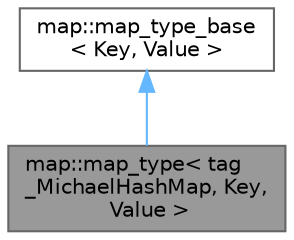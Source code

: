 digraph "map::map_type&lt; tag_MichaelHashMap, Key, Value &gt;"
{
 // LATEX_PDF_SIZE
  bgcolor="transparent";
  edge [fontname=Helvetica,fontsize=10,labelfontname=Helvetica,labelfontsize=10];
  node [fontname=Helvetica,fontsize=10,shape=box,height=0.2,width=0.4];
  Node1 [id="Node000001",label="map::map_type\< tag\l_MichaelHashMap, Key,\l Value \>",height=0.2,width=0.4,color="gray40", fillcolor="grey60", style="filled", fontcolor="black",tooltip=" "];
  Node2 -> Node1 [id="edge1_Node000001_Node000002",dir="back",color="steelblue1",style="solid",tooltip=" "];
  Node2 [id="Node000002",label="map::map_type_base\l\< Key, Value \>",height=0.2,width=0.4,color="gray40", fillcolor="white", style="filled",URL="$structmap_1_1map__type__base.html",tooltip=" "];
}

